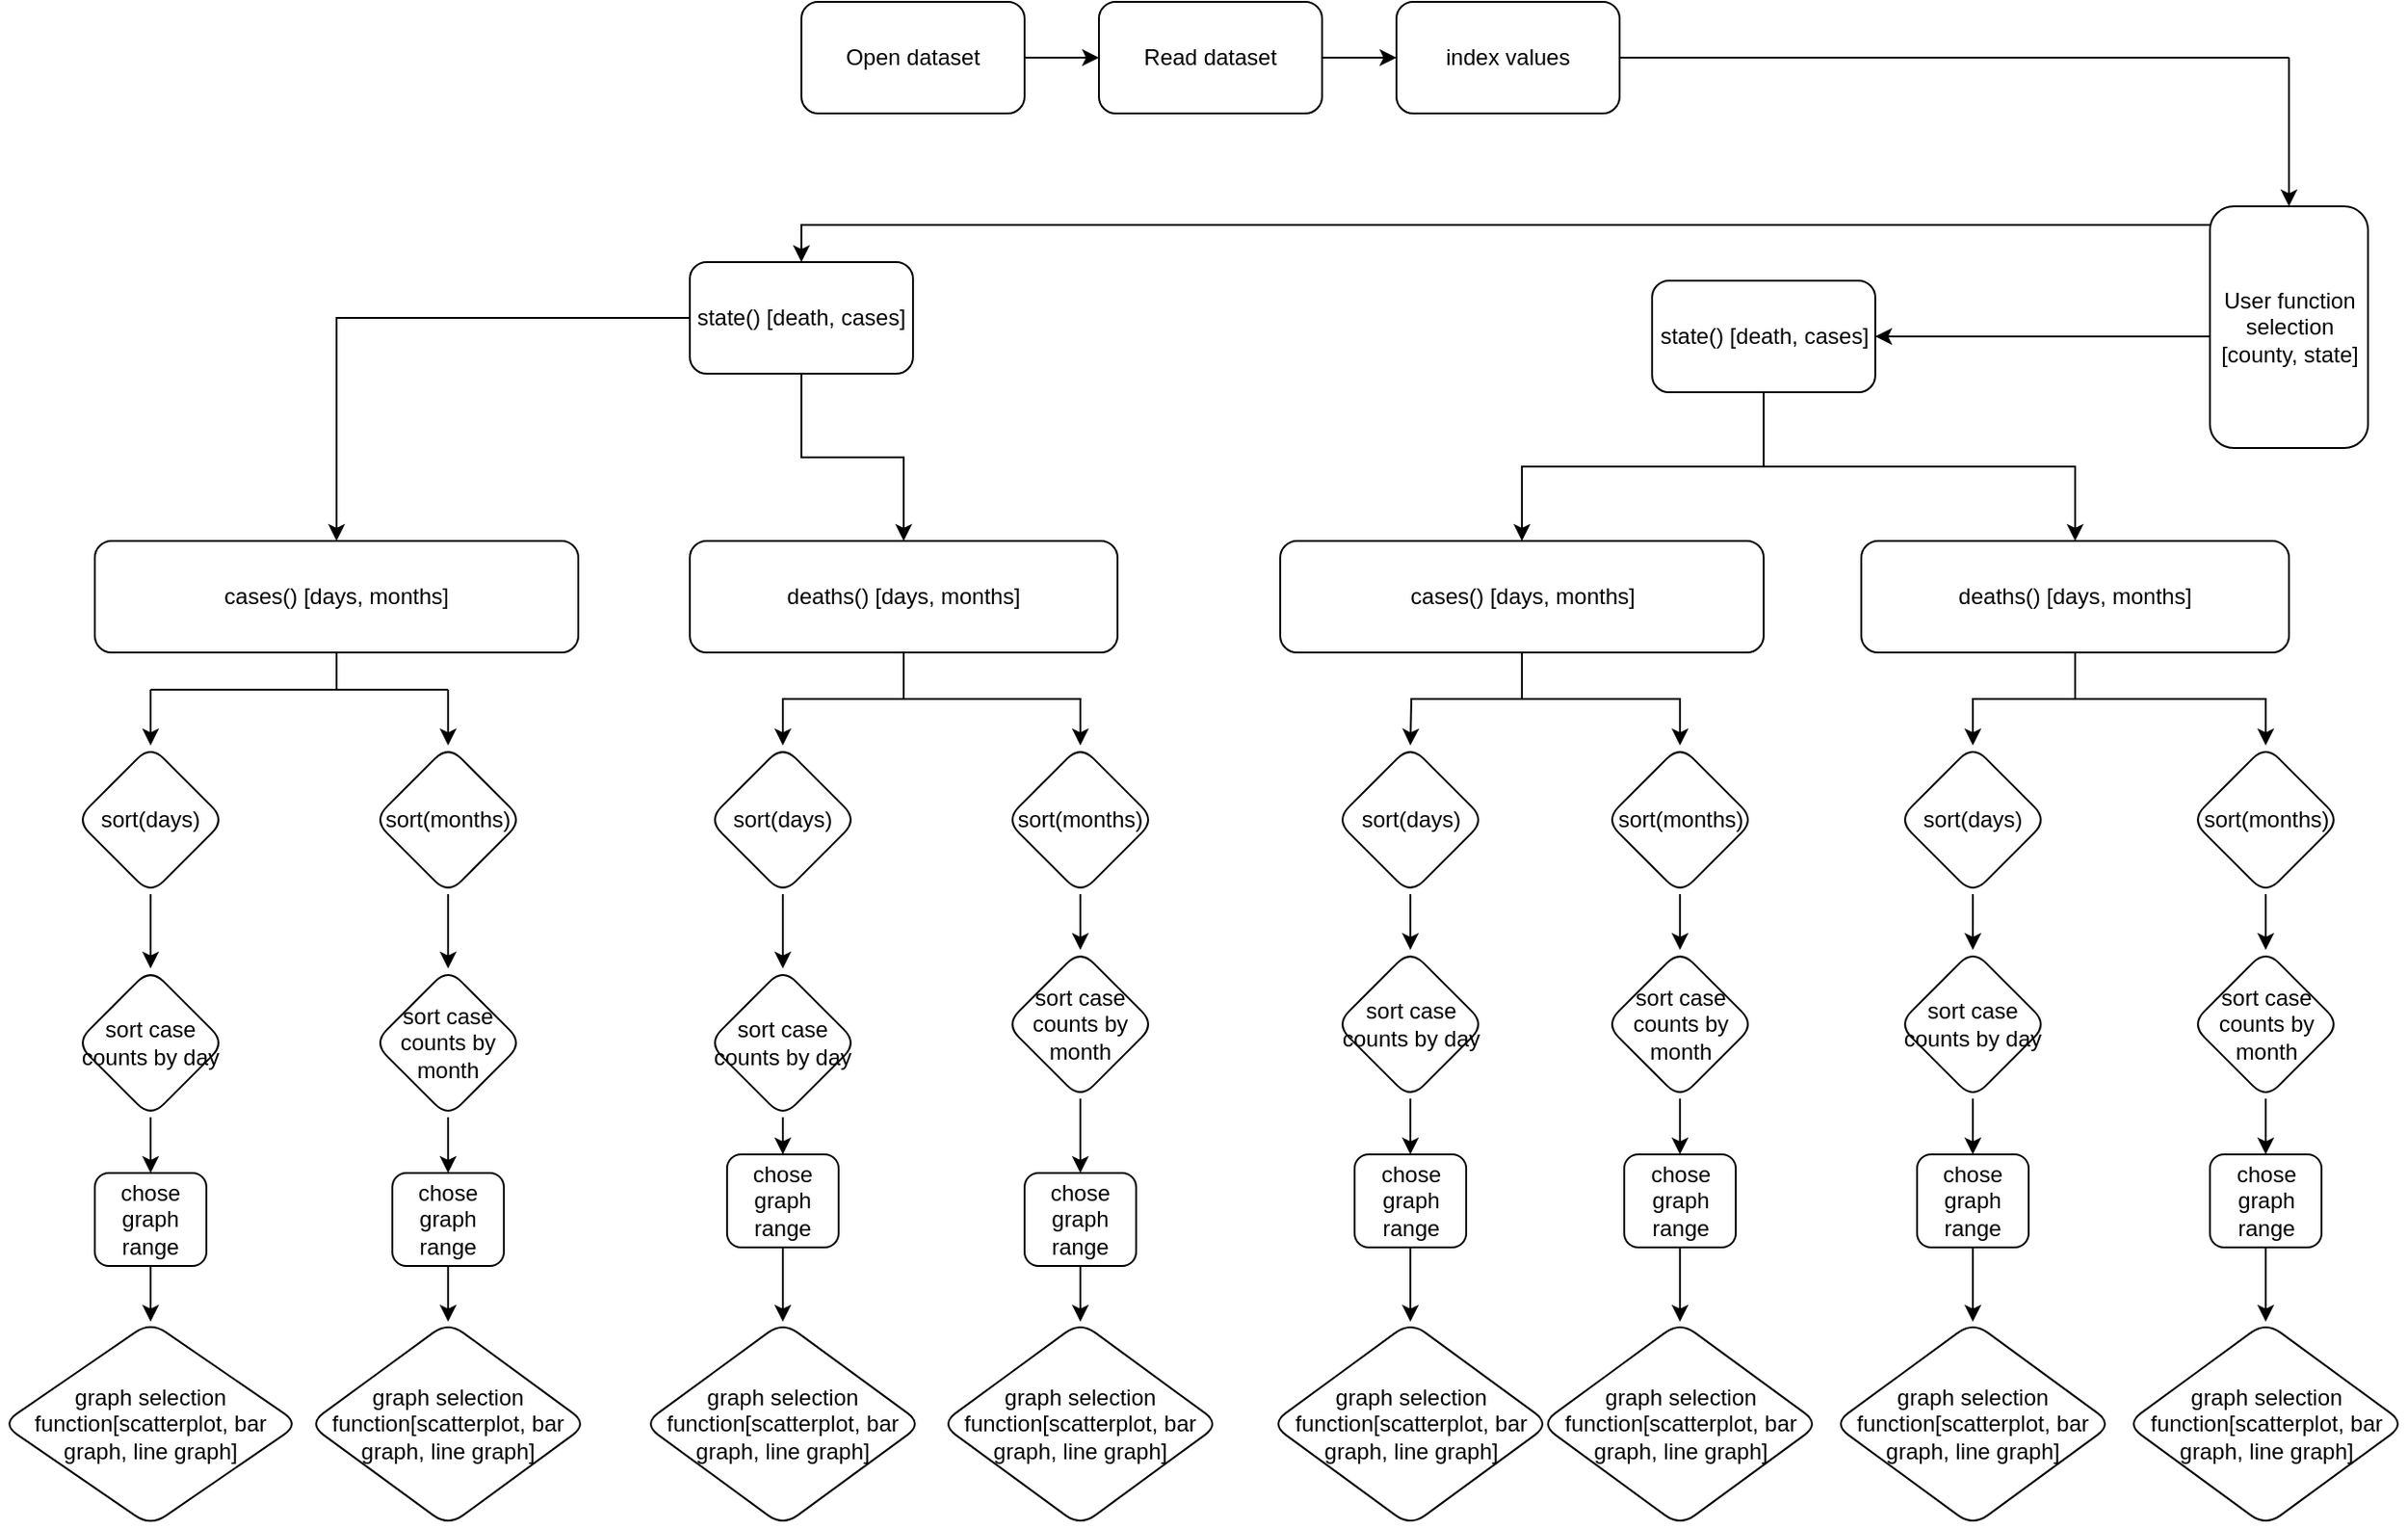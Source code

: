 <mxfile version="13.9.7" type="github">
  <diagram id="tAdPeTKJlN7bOHheGdF9" name="Page-1">
    <mxGraphModel dx="2544" dy="1160" grid="1" gridSize="10" guides="1" tooltips="1" connect="1" arrows="1" fold="1" page="1" pageScale="1" pageWidth="850" pageHeight="1100" math="0" shadow="0">
      <root>
        <mxCell id="0" />
        <mxCell id="1" parent="0" />
        <mxCell id="iHuIv27mJ4IeMXVoEYGh-4" value="" style="edgeStyle=orthogonalEdgeStyle;rounded=0;orthogonalLoop=1;jettySize=auto;html=1;" parent="1" source="iHuIv27mJ4IeMXVoEYGh-1" target="iHuIv27mJ4IeMXVoEYGh-3" edge="1">
          <mxGeometry relative="1" as="geometry" />
        </mxCell>
        <mxCell id="iHuIv27mJ4IeMXVoEYGh-1" value="Open dataset" style="rounded=1;whiteSpace=wrap;html=1;" parent="1" vertex="1">
          <mxGeometry y="20" width="120" height="60" as="geometry" />
        </mxCell>
        <mxCell id="iHuIv27mJ4IeMXVoEYGh-6" value="" style="edgeStyle=orthogonalEdgeStyle;rounded=0;orthogonalLoop=1;jettySize=auto;html=1;" parent="1" source="iHuIv27mJ4IeMXVoEYGh-3" target="iHuIv27mJ4IeMXVoEYGh-5" edge="1">
          <mxGeometry relative="1" as="geometry" />
        </mxCell>
        <mxCell id="iHuIv27mJ4IeMXVoEYGh-3" value="Read dataset" style="whiteSpace=wrap;html=1;rounded=1;" parent="1" vertex="1">
          <mxGeometry x="160" y="20" width="120" height="60" as="geometry" />
        </mxCell>
        <mxCell id="iHuIv27mJ4IeMXVoEYGh-5" value="index values" style="whiteSpace=wrap;html=1;rounded=1;" parent="1" vertex="1">
          <mxGeometry x="320" y="20" width="120" height="60" as="geometry" />
        </mxCell>
        <mxCell id="ClTSMR5yh64WsVLCuIec-3" value="" style="edgeStyle=orthogonalEdgeStyle;rounded=0;orthogonalLoop=1;jettySize=auto;html=1;" parent="1" source="iHuIv27mJ4IeMXVoEYGh-17" target="ClTSMR5yh64WsVLCuIec-2" edge="1">
          <mxGeometry relative="1" as="geometry">
            <Array as="points">
              <mxPoint y="140" />
            </Array>
          </mxGeometry>
        </mxCell>
        <mxCell id="ClTSMR5yh64WsVLCuIec-95" style="edgeStyle=orthogonalEdgeStyle;rounded=0;orthogonalLoop=1;jettySize=auto;html=1;exitX=0;exitY=0.5;exitDx=0;exitDy=0;entryX=1;entryY=0.5;entryDx=0;entryDy=0;" parent="1" source="iHuIv27mJ4IeMXVoEYGh-17" target="ClTSMR5yh64WsVLCuIec-42" edge="1">
          <mxGeometry relative="1" as="geometry">
            <Array as="points">
              <mxPoint x="758" y="200" />
            </Array>
          </mxGeometry>
        </mxCell>
        <mxCell id="iHuIv27mJ4IeMXVoEYGh-17" value="User function selection [county, state]" style="whiteSpace=wrap;html=1;rounded=1;" parent="1" vertex="1">
          <mxGeometry x="757.5" y="130" width="85" height="130" as="geometry" />
        </mxCell>
        <mxCell id="iHuIv27mJ4IeMXVoEYGh-22" value="cases() [days, months]" style="whiteSpace=wrap;html=1;rounded=1;" parent="1" vertex="1">
          <mxGeometry x="-380" y="310" width="260" height="60" as="geometry" />
        </mxCell>
        <mxCell id="djKttDt-YxFd_NFeAkNs-44" value="" style="edgeStyle=orthogonalEdgeStyle;rounded=0;orthogonalLoop=1;jettySize=auto;html=1;" parent="1" source="iHuIv27mJ4IeMXVoEYGh-24" target="ClTSMR5yh64WsVLCuIec-14" edge="1">
          <mxGeometry relative="1" as="geometry">
            <mxPoint x="190" y="420" as="targetPoint" />
          </mxGeometry>
        </mxCell>
        <mxCell id="djKttDt-YxFd_NFeAkNs-45" value="" style="edgeStyle=orthogonalEdgeStyle;rounded=0;orthogonalLoop=1;jettySize=auto;html=1;" parent="1" source="iHuIv27mJ4IeMXVoEYGh-24" target="ClTSMR5yh64WsVLCuIec-7" edge="1">
          <mxGeometry relative="1" as="geometry">
            <mxPoint x="75" y="420" as="targetPoint" />
          </mxGeometry>
        </mxCell>
        <mxCell id="iHuIv27mJ4IeMXVoEYGh-24" value="&lt;div&gt;deaths() [days, months]&lt;br&gt;&lt;/div&gt;" style="whiteSpace=wrap;html=1;rounded=1;" parent="1" vertex="1">
          <mxGeometry x="-60" y="310" width="230" height="60" as="geometry" />
        </mxCell>
        <mxCell id="Fl7NyhwMVP9BRSrlcS8B-10" value="" style="edgeStyle=orthogonalEdgeStyle;rounded=0;orthogonalLoop=1;jettySize=auto;html=1;" parent="1" source="iHuIv27mJ4IeMXVoEYGh-34" target="Fl7NyhwMVP9BRSrlcS8B-9" edge="1">
          <mxGeometry relative="1" as="geometry" />
        </mxCell>
        <mxCell id="iHuIv27mJ4IeMXVoEYGh-34" value="sort(days)" style="rhombus;whiteSpace=wrap;html=1;rounded=1;" parent="1" vertex="1">
          <mxGeometry x="-390" y="420" width="80" height="80" as="geometry" />
        </mxCell>
        <mxCell id="Fl7NyhwMVP9BRSrlcS8B-25" value="" style="edgeStyle=orthogonalEdgeStyle;rounded=0;orthogonalLoop=1;jettySize=auto;html=1;" parent="1" source="Fl7NyhwMVP9BRSrlcS8B-9" target="Fl7NyhwMVP9BRSrlcS8B-24" edge="1">
          <mxGeometry relative="1" as="geometry" />
        </mxCell>
        <mxCell id="Fl7NyhwMVP9BRSrlcS8B-9" value="sort case counts by day" style="rhombus;whiteSpace=wrap;html=1;rounded=1;" parent="1" vertex="1">
          <mxGeometry x="-390" y="540" width="80" height="80" as="geometry" />
        </mxCell>
        <mxCell id="Fl7NyhwMVP9BRSrlcS8B-37" value="" style="edgeStyle=orthogonalEdgeStyle;rounded=0;orthogonalLoop=1;jettySize=auto;html=1;" parent="1" source="Fl7NyhwMVP9BRSrlcS8B-24" target="Fl7NyhwMVP9BRSrlcS8B-36" edge="1">
          <mxGeometry relative="1" as="geometry" />
        </mxCell>
        <mxCell id="Fl7NyhwMVP9BRSrlcS8B-24" value="chose graph range" style="whiteSpace=wrap;html=1;rounded=1;" parent="1" vertex="1">
          <mxGeometry x="-380" y="650" width="60" height="50" as="geometry" />
        </mxCell>
        <mxCell id="Fl7NyhwMVP9BRSrlcS8B-36" value="graph selection function[scatterplot, bar graph, line graph]" style="rhombus;whiteSpace=wrap;html=1;rounded=1;" parent="1" vertex="1">
          <mxGeometry x="-430" y="730" width="160" height="110" as="geometry" />
        </mxCell>
        <mxCell id="djKttDt-YxFd_NFeAkNs-17" value="" style="edgeStyle=orthogonalEdgeStyle;rounded=0;orthogonalLoop=1;jettySize=auto;html=1;" parent="1" source="djKttDt-YxFd_NFeAkNs-18" target="djKttDt-YxFd_NFeAkNs-20" edge="1">
          <mxGeometry relative="1" as="geometry" />
        </mxCell>
        <mxCell id="djKttDt-YxFd_NFeAkNs-18" value="sort(months)" style="rhombus;whiteSpace=wrap;html=1;rounded=1;" parent="1" vertex="1">
          <mxGeometry x="-230" y="420" width="80" height="80" as="geometry" />
        </mxCell>
        <mxCell id="djKttDt-YxFd_NFeAkNs-19" value="" style="edgeStyle=orthogonalEdgeStyle;rounded=0;orthogonalLoop=1;jettySize=auto;html=1;" parent="1" source="djKttDt-YxFd_NFeAkNs-20" target="djKttDt-YxFd_NFeAkNs-22" edge="1">
          <mxGeometry relative="1" as="geometry" />
        </mxCell>
        <mxCell id="djKttDt-YxFd_NFeAkNs-20" value="sort case counts by month" style="rhombus;whiteSpace=wrap;html=1;rounded=1;" parent="1" vertex="1">
          <mxGeometry x="-230" y="540" width="80" height="80" as="geometry" />
        </mxCell>
        <mxCell id="djKttDt-YxFd_NFeAkNs-22" value="chose graph range" style="whiteSpace=wrap;html=1;rounded=1;" parent="1" vertex="1">
          <mxGeometry x="-220" y="650" width="60" height="50" as="geometry" />
        </mxCell>
        <mxCell id="ClTSMR5yh64WsVLCuIec-4" value="" style="edgeStyle=orthogonalEdgeStyle;rounded=0;orthogonalLoop=1;jettySize=auto;html=1;" parent="1" source="ClTSMR5yh64WsVLCuIec-2" target="iHuIv27mJ4IeMXVoEYGh-22" edge="1">
          <mxGeometry relative="1" as="geometry" />
        </mxCell>
        <mxCell id="ClTSMR5yh64WsVLCuIec-5" style="edgeStyle=orthogonalEdgeStyle;rounded=0;orthogonalLoop=1;jettySize=auto;html=1;" parent="1" source="ClTSMR5yh64WsVLCuIec-2" target="iHuIv27mJ4IeMXVoEYGh-24" edge="1">
          <mxGeometry relative="1" as="geometry" />
        </mxCell>
        <mxCell id="ClTSMR5yh64WsVLCuIec-2" value="state() [death, cases]" style="whiteSpace=wrap;html=1;rounded=1;" parent="1" vertex="1">
          <mxGeometry x="-60" y="160" width="120" height="60" as="geometry" />
        </mxCell>
        <mxCell id="ClTSMR5yh64WsVLCuIec-6" value="" style="edgeStyle=orthogonalEdgeStyle;rounded=0;orthogonalLoop=1;jettySize=auto;html=1;" parent="1" source="ClTSMR5yh64WsVLCuIec-7" target="ClTSMR5yh64WsVLCuIec-9" edge="1">
          <mxGeometry relative="1" as="geometry" />
        </mxCell>
        <mxCell id="ClTSMR5yh64WsVLCuIec-7" value="sort(days)" style="rhombus;whiteSpace=wrap;html=1;rounded=1;" parent="1" vertex="1">
          <mxGeometry x="-50" y="420" width="80" height="80" as="geometry" />
        </mxCell>
        <mxCell id="ClTSMR5yh64WsVLCuIec-8" value="" style="edgeStyle=orthogonalEdgeStyle;rounded=0;orthogonalLoop=1;jettySize=auto;html=1;" parent="1" source="ClTSMR5yh64WsVLCuIec-9" target="ClTSMR5yh64WsVLCuIec-11" edge="1">
          <mxGeometry relative="1" as="geometry" />
        </mxCell>
        <mxCell id="ClTSMR5yh64WsVLCuIec-9" value="sort case counts by day" style="rhombus;whiteSpace=wrap;html=1;rounded=1;" parent="1" vertex="1">
          <mxGeometry x="-50" y="540" width="80" height="80" as="geometry" />
        </mxCell>
        <mxCell id="ClTSMR5yh64WsVLCuIec-10" value="" style="edgeStyle=orthogonalEdgeStyle;rounded=0;orthogonalLoop=1;jettySize=auto;html=1;" parent="1" source="ClTSMR5yh64WsVLCuIec-11" edge="1">
          <mxGeometry relative="1" as="geometry">
            <mxPoint x="-10" y="730.0" as="targetPoint" />
          </mxGeometry>
        </mxCell>
        <mxCell id="ClTSMR5yh64WsVLCuIec-11" value="chose graph range" style="whiteSpace=wrap;html=1;rounded=1;" parent="1" vertex="1">
          <mxGeometry x="-40" y="640" width="60" height="50" as="geometry" />
        </mxCell>
        <mxCell id="ClTSMR5yh64WsVLCuIec-13" value="" style="edgeStyle=orthogonalEdgeStyle;rounded=0;orthogonalLoop=1;jettySize=auto;html=1;" parent="1" source="ClTSMR5yh64WsVLCuIec-14" target="ClTSMR5yh64WsVLCuIec-16" edge="1">
          <mxGeometry relative="1" as="geometry" />
        </mxCell>
        <mxCell id="ClTSMR5yh64WsVLCuIec-14" value="sort(months)" style="rhombus;whiteSpace=wrap;html=1;rounded=1;" parent="1" vertex="1">
          <mxGeometry x="110" y="420" width="80" height="80" as="geometry" />
        </mxCell>
        <mxCell id="ClTSMR5yh64WsVLCuIec-15" value="" style="edgeStyle=orthogonalEdgeStyle;rounded=0;orthogonalLoop=1;jettySize=auto;html=1;" parent="1" source="ClTSMR5yh64WsVLCuIec-16" target="ClTSMR5yh64WsVLCuIec-18" edge="1">
          <mxGeometry relative="1" as="geometry" />
        </mxCell>
        <mxCell id="ClTSMR5yh64WsVLCuIec-16" value="sort case counts by month" style="rhombus;whiteSpace=wrap;html=1;rounded=1;" parent="1" vertex="1">
          <mxGeometry x="110" y="530" width="80" height="80" as="geometry" />
        </mxCell>
        <mxCell id="ClTSMR5yh64WsVLCuIec-17" value="" style="edgeStyle=orthogonalEdgeStyle;rounded=0;orthogonalLoop=1;jettySize=auto;html=1;" parent="1" source="ClTSMR5yh64WsVLCuIec-18" edge="1">
          <mxGeometry relative="1" as="geometry">
            <mxPoint x="150" y="730.0" as="targetPoint" />
          </mxGeometry>
        </mxCell>
        <mxCell id="ClTSMR5yh64WsVLCuIec-18" value="chose graph range" style="whiteSpace=wrap;html=1;rounded=1;" parent="1" vertex="1">
          <mxGeometry x="120" y="650" width="60" height="50" as="geometry" />
        </mxCell>
        <mxCell id="ClTSMR5yh64WsVLCuIec-20" value="" style="edgeStyle=orthogonalEdgeStyle;rounded=0;orthogonalLoop=1;jettySize=auto;html=1;" parent="1" source="ClTSMR5yh64WsVLCuIec-22" edge="1">
          <mxGeometry relative="1" as="geometry">
            <mxPoint x="327.5" y="420" as="targetPoint" />
          </mxGeometry>
        </mxCell>
        <mxCell id="ClTSMR5yh64WsVLCuIec-21" value="" style="edgeStyle=orthogonalEdgeStyle;rounded=0;orthogonalLoop=1;jettySize=auto;html=1;entryX=0.5;entryY=0;entryDx=0;entryDy=0;" parent="1" source="ClTSMR5yh64WsVLCuIec-22" edge="1" target="ClTSMR5yh64WsVLCuIec-34">
          <mxGeometry relative="1" as="geometry">
            <mxPoint x="447.5" y="420" as="targetPoint" />
          </mxGeometry>
        </mxCell>
        <mxCell id="ClTSMR5yh64WsVLCuIec-22" value="cases() [days, months]" style="whiteSpace=wrap;html=1;rounded=1;" parent="1" vertex="1">
          <mxGeometry x="257.5" y="310" width="260" height="60" as="geometry" />
        </mxCell>
        <mxCell id="ClTSMR5yh64WsVLCuIec-23" value="" style="edgeStyle=orthogonalEdgeStyle;rounded=0;orthogonalLoop=1;jettySize=auto;html=1;" parent="1" source="ClTSMR5yh64WsVLCuIec-25" target="ClTSMR5yh64WsVLCuIec-51" edge="1">
          <mxGeometry relative="1" as="geometry">
            <mxPoint x="707.5" y="420" as="targetPoint" />
          </mxGeometry>
        </mxCell>
        <mxCell id="ClTSMR5yh64WsVLCuIec-24" value="" style="edgeStyle=orthogonalEdgeStyle;rounded=0;orthogonalLoop=1;jettySize=auto;html=1;" parent="1" source="ClTSMR5yh64WsVLCuIec-25" target="ClTSMR5yh64WsVLCuIec-44" edge="1">
          <mxGeometry relative="1" as="geometry">
            <mxPoint x="592.5" y="420" as="targetPoint" />
          </mxGeometry>
        </mxCell>
        <mxCell id="ClTSMR5yh64WsVLCuIec-25" value="&lt;div&gt;deaths() [days, months]&lt;br&gt;&lt;/div&gt;" style="whiteSpace=wrap;html=1;rounded=1;" parent="1" vertex="1">
          <mxGeometry x="570" y="310" width="230" height="60" as="geometry" />
        </mxCell>
        <mxCell id="ClTSMR5yh64WsVLCuIec-26" value="" style="edgeStyle=orthogonalEdgeStyle;rounded=0;orthogonalLoop=1;jettySize=auto;html=1;" parent="1" source="ClTSMR5yh64WsVLCuIec-27" target="ClTSMR5yh64WsVLCuIec-29" edge="1">
          <mxGeometry relative="1" as="geometry" />
        </mxCell>
        <mxCell id="ClTSMR5yh64WsVLCuIec-27" value="sort(days)" style="rhombus;whiteSpace=wrap;html=1;rounded=1;" parent="1" vertex="1">
          <mxGeometry x="287.5" y="420" width="80" height="80" as="geometry" />
        </mxCell>
        <mxCell id="ClTSMR5yh64WsVLCuIec-28" value="" style="edgeStyle=orthogonalEdgeStyle;rounded=0;orthogonalLoop=1;jettySize=auto;html=1;" parent="1" source="ClTSMR5yh64WsVLCuIec-29" target="ClTSMR5yh64WsVLCuIec-31" edge="1">
          <mxGeometry relative="1" as="geometry" />
        </mxCell>
        <mxCell id="ClTSMR5yh64WsVLCuIec-29" value="sort case counts by day" style="rhombus;whiteSpace=wrap;html=1;rounded=1;" parent="1" vertex="1">
          <mxGeometry x="287.5" y="530" width="80" height="80" as="geometry" />
        </mxCell>
        <mxCell id="ClTSMR5yh64WsVLCuIec-30" value="" style="edgeStyle=orthogonalEdgeStyle;rounded=0;orthogonalLoop=1;jettySize=auto;html=1;" parent="1" source="ClTSMR5yh64WsVLCuIec-31" edge="1">
          <mxGeometry relative="1" as="geometry">
            <mxPoint x="327.5" y="730.0" as="targetPoint" />
          </mxGeometry>
        </mxCell>
        <mxCell id="ClTSMR5yh64WsVLCuIec-31" value="chose graph range" style="whiteSpace=wrap;html=1;rounded=1;" parent="1" vertex="1">
          <mxGeometry x="297.5" y="640" width="60" height="50" as="geometry" />
        </mxCell>
        <mxCell id="ClTSMR5yh64WsVLCuIec-33" value="" style="edgeStyle=orthogonalEdgeStyle;rounded=0;orthogonalLoop=1;jettySize=auto;html=1;" parent="1" source="ClTSMR5yh64WsVLCuIec-34" target="ClTSMR5yh64WsVLCuIec-36" edge="1">
          <mxGeometry relative="1" as="geometry" />
        </mxCell>
        <mxCell id="ClTSMR5yh64WsVLCuIec-34" value="sort(months)" style="rhombus;whiteSpace=wrap;html=1;rounded=1;" parent="1" vertex="1">
          <mxGeometry x="432.5" y="420" width="80" height="80" as="geometry" />
        </mxCell>
        <mxCell id="ClTSMR5yh64WsVLCuIec-35" value="" style="edgeStyle=orthogonalEdgeStyle;rounded=0;orthogonalLoop=1;jettySize=auto;html=1;" parent="1" source="ClTSMR5yh64WsVLCuIec-36" target="ClTSMR5yh64WsVLCuIec-38" edge="1">
          <mxGeometry relative="1" as="geometry" />
        </mxCell>
        <mxCell id="ClTSMR5yh64WsVLCuIec-36" value="sort case counts by month" style="rhombus;whiteSpace=wrap;html=1;rounded=1;" parent="1" vertex="1">
          <mxGeometry x="432.5" y="530" width="80" height="80" as="geometry" />
        </mxCell>
        <mxCell id="ClTSMR5yh64WsVLCuIec-37" value="" style="edgeStyle=orthogonalEdgeStyle;rounded=0;orthogonalLoop=1;jettySize=auto;html=1;entryX=0.5;entryY=0;entryDx=0;entryDy=0;" parent="1" source="ClTSMR5yh64WsVLCuIec-38" target="Nh4_O4x0VNbikzCYafz7-15" edge="1">
          <mxGeometry relative="1" as="geometry">
            <mxPoint x="447.5" y="730.0" as="targetPoint" />
          </mxGeometry>
        </mxCell>
        <mxCell id="ClTSMR5yh64WsVLCuIec-38" value="chose graph range" style="whiteSpace=wrap;html=1;rounded=1;" parent="1" vertex="1">
          <mxGeometry x="442.5" y="640" width="60" height="50" as="geometry" />
        </mxCell>
        <mxCell id="ClTSMR5yh64WsVLCuIec-40" value="" style="edgeStyle=orthogonalEdgeStyle;rounded=0;orthogonalLoop=1;jettySize=auto;html=1;" parent="1" source="ClTSMR5yh64WsVLCuIec-42" target="ClTSMR5yh64WsVLCuIec-22" edge="1">
          <mxGeometry relative="1" as="geometry" />
        </mxCell>
        <mxCell id="ClTSMR5yh64WsVLCuIec-41" style="edgeStyle=orthogonalEdgeStyle;rounded=0;orthogonalLoop=1;jettySize=auto;html=1;" parent="1" source="ClTSMR5yh64WsVLCuIec-42" target="ClTSMR5yh64WsVLCuIec-25" edge="1">
          <mxGeometry relative="1" as="geometry" />
        </mxCell>
        <mxCell id="ClTSMR5yh64WsVLCuIec-42" value="state() [death, cases]" style="whiteSpace=wrap;html=1;rounded=1;" parent="1" vertex="1">
          <mxGeometry x="457.5" y="170" width="120" height="60" as="geometry" />
        </mxCell>
        <mxCell id="ClTSMR5yh64WsVLCuIec-43" value="" style="edgeStyle=orthogonalEdgeStyle;rounded=0;orthogonalLoop=1;jettySize=auto;html=1;" parent="1" source="ClTSMR5yh64WsVLCuIec-44" target="ClTSMR5yh64WsVLCuIec-46" edge="1">
          <mxGeometry relative="1" as="geometry" />
        </mxCell>
        <mxCell id="ClTSMR5yh64WsVLCuIec-44" value="sort(days)" style="rhombus;whiteSpace=wrap;html=1;rounded=1;" parent="1" vertex="1">
          <mxGeometry x="590" y="420" width="80" height="80" as="geometry" />
        </mxCell>
        <mxCell id="ClTSMR5yh64WsVLCuIec-45" value="" style="edgeStyle=orthogonalEdgeStyle;rounded=0;orthogonalLoop=1;jettySize=auto;html=1;" parent="1" source="ClTSMR5yh64WsVLCuIec-46" target="ClTSMR5yh64WsVLCuIec-48" edge="1">
          <mxGeometry relative="1" as="geometry" />
        </mxCell>
        <mxCell id="ClTSMR5yh64WsVLCuIec-46" value="sort case counts by day" style="rhombus;whiteSpace=wrap;html=1;rounded=1;" parent="1" vertex="1">
          <mxGeometry x="590" y="530" width="80" height="80" as="geometry" />
        </mxCell>
        <mxCell id="ClTSMR5yh64WsVLCuIec-47" value="" style="edgeStyle=orthogonalEdgeStyle;rounded=0;orthogonalLoop=1;jettySize=auto;html=1;entryX=0.5;entryY=0;entryDx=0;entryDy=0;" parent="1" source="ClTSMR5yh64WsVLCuIec-48" target="Nh4_O4x0VNbikzCYafz7-16" edge="1">
          <mxGeometry relative="1" as="geometry">
            <mxPoint x="630.0" y="720.0" as="targetPoint" />
          </mxGeometry>
        </mxCell>
        <mxCell id="ClTSMR5yh64WsVLCuIec-48" value="chose graph range" style="whiteSpace=wrap;html=1;rounded=1;" parent="1" vertex="1">
          <mxGeometry x="600" y="640" width="60" height="50" as="geometry" />
        </mxCell>
        <mxCell id="ClTSMR5yh64WsVLCuIec-50" value="" style="edgeStyle=orthogonalEdgeStyle;rounded=0;orthogonalLoop=1;jettySize=auto;html=1;" parent="1" source="ClTSMR5yh64WsVLCuIec-51" target="ClTSMR5yh64WsVLCuIec-53" edge="1">
          <mxGeometry relative="1" as="geometry" />
        </mxCell>
        <mxCell id="ClTSMR5yh64WsVLCuIec-51" value="sort(months)" style="rhombus;whiteSpace=wrap;html=1;rounded=1;" parent="1" vertex="1">
          <mxGeometry x="747.5" y="420" width="80" height="80" as="geometry" />
        </mxCell>
        <mxCell id="ClTSMR5yh64WsVLCuIec-52" value="" style="edgeStyle=orthogonalEdgeStyle;rounded=0;orthogonalLoop=1;jettySize=auto;html=1;" parent="1" source="ClTSMR5yh64WsVLCuIec-53" target="ClTSMR5yh64WsVLCuIec-55" edge="1">
          <mxGeometry relative="1" as="geometry" />
        </mxCell>
        <mxCell id="ClTSMR5yh64WsVLCuIec-53" value="sort case counts by month" style="rhombus;whiteSpace=wrap;html=1;rounded=1;" parent="1" vertex="1">
          <mxGeometry x="747.5" y="530" width="80" height="80" as="geometry" />
        </mxCell>
        <mxCell id="ClTSMR5yh64WsVLCuIec-54" value="" style="edgeStyle=orthogonalEdgeStyle;rounded=0;orthogonalLoop=1;jettySize=auto;html=1;" parent="1" source="ClTSMR5yh64WsVLCuIec-55" edge="1">
          <mxGeometry relative="1" as="geometry">
            <mxPoint x="787.5" y="730.0" as="targetPoint" />
          </mxGeometry>
        </mxCell>
        <mxCell id="ClTSMR5yh64WsVLCuIec-55" value="chose graph range" style="whiteSpace=wrap;html=1;rounded=1;" parent="1" vertex="1">
          <mxGeometry x="757.5" y="640" width="60" height="50" as="geometry" />
        </mxCell>
        <mxCell id="Nh4_O4x0VNbikzCYafz7-1" value="graph selection function[scatterplot, bar graph, line graph]" style="rhombus;whiteSpace=wrap;html=1;rounded=1;" vertex="1" parent="1">
          <mxGeometry x="-265" y="730" width="150" height="110" as="geometry" />
        </mxCell>
        <mxCell id="Nh4_O4x0VNbikzCYafz7-5" value="" style="endArrow=classic;html=1;exitX=0.5;exitY=1;exitDx=0;exitDy=0;" edge="1" parent="1" source="djKttDt-YxFd_NFeAkNs-22" target="Nh4_O4x0VNbikzCYafz7-1">
          <mxGeometry width="50" height="50" relative="1" as="geometry">
            <mxPoint x="310" y="710" as="sourcePoint" />
            <mxPoint x="360" y="660" as="targetPoint" />
          </mxGeometry>
        </mxCell>
        <mxCell id="Nh4_O4x0VNbikzCYafz7-8" value="graph selection function[scatterplot, bar graph, line graph]" style="rhombus;whiteSpace=wrap;html=1;rounded=1;" vertex="1" parent="1">
          <mxGeometry x="-85" y="730" width="150" height="110" as="geometry" />
        </mxCell>
        <mxCell id="Nh4_O4x0VNbikzCYafz7-9" value="graph selection function[scatterplot, bar graph, line graph]" style="rhombus;whiteSpace=wrap;html=1;rounded=1;" vertex="1" parent="1">
          <mxGeometry x="75" y="730" width="150" height="110" as="geometry" />
        </mxCell>
        <mxCell id="Nh4_O4x0VNbikzCYafz7-11" value="" style="endArrow=none;html=1;exitX=1;exitY=0.5;exitDx=0;exitDy=0;" edge="1" parent="1" source="iHuIv27mJ4IeMXVoEYGh-5">
          <mxGeometry width="50" height="50" relative="1" as="geometry">
            <mxPoint x="410" y="580" as="sourcePoint" />
            <mxPoint x="800" y="50" as="targetPoint" />
          </mxGeometry>
        </mxCell>
        <mxCell id="Nh4_O4x0VNbikzCYafz7-12" value="" style="endArrow=classic;html=1;entryX=0.5;entryY=0;entryDx=0;entryDy=0;" edge="1" parent="1" target="iHuIv27mJ4IeMXVoEYGh-17">
          <mxGeometry width="50" height="50" relative="1" as="geometry">
            <mxPoint x="800" y="50" as="sourcePoint" />
            <mxPoint x="720" y="100" as="targetPoint" />
          </mxGeometry>
        </mxCell>
        <mxCell id="Nh4_O4x0VNbikzCYafz7-13" value="graph selection function[scatterplot, bar graph, line graph]" style="rhombus;whiteSpace=wrap;html=1;rounded=1;" vertex="1" parent="1">
          <mxGeometry x="252.5" y="730" width="150" height="110" as="geometry" />
        </mxCell>
        <mxCell id="Nh4_O4x0VNbikzCYafz7-15" value="graph selection function[scatterplot, bar graph, line graph]" style="rhombus;whiteSpace=wrap;html=1;rounded=1;" vertex="1" parent="1">
          <mxGeometry x="397.5" y="730" width="150" height="110" as="geometry" />
        </mxCell>
        <mxCell id="Nh4_O4x0VNbikzCYafz7-16" value="graph selection function[scatterplot, bar graph, line graph]" style="rhombus;whiteSpace=wrap;html=1;rounded=1;" vertex="1" parent="1">
          <mxGeometry x="555" y="730" width="150" height="110" as="geometry" />
        </mxCell>
        <mxCell id="Nh4_O4x0VNbikzCYafz7-18" value="graph selection function[scatterplot, bar graph, line graph]" style="rhombus;whiteSpace=wrap;html=1;rounded=1;" vertex="1" parent="1">
          <mxGeometry x="712.5" y="730" width="150" height="110" as="geometry" />
        </mxCell>
        <mxCell id="Nh4_O4x0VNbikzCYafz7-19" value="" style="endArrow=none;html=1;exitX=0.5;exitY=1;exitDx=0;exitDy=0;" edge="1" parent="1" source="iHuIv27mJ4IeMXVoEYGh-22">
          <mxGeometry width="50" height="50" relative="1" as="geometry">
            <mxPoint x="230" y="510" as="sourcePoint" />
            <mxPoint x="-250" y="390" as="targetPoint" />
          </mxGeometry>
        </mxCell>
        <mxCell id="Nh4_O4x0VNbikzCYafz7-20" value="" style="endArrow=classic;html=1;entryX=0.5;entryY=0;entryDx=0;entryDy=0;" edge="1" parent="1" target="iHuIv27mJ4IeMXVoEYGh-34">
          <mxGeometry width="50" height="50" relative="1" as="geometry">
            <mxPoint x="-350" y="390" as="sourcePoint" />
            <mxPoint x="-280" y="420" as="targetPoint" />
          </mxGeometry>
        </mxCell>
        <mxCell id="Nh4_O4x0VNbikzCYafz7-21" value="" style="endArrow=classic;html=1;entryX=0.5;entryY=0;entryDx=0;entryDy=0;" edge="1" parent="1" target="djKttDt-YxFd_NFeAkNs-18">
          <mxGeometry width="50" height="50" relative="1" as="geometry">
            <mxPoint x="-190" y="390" as="sourcePoint" />
            <mxPoint x="280" y="460" as="targetPoint" />
          </mxGeometry>
        </mxCell>
        <mxCell id="Nh4_O4x0VNbikzCYafz7-23" value="" style="endArrow=none;html=1;" edge="1" parent="1">
          <mxGeometry width="50" height="50" relative="1" as="geometry">
            <mxPoint x="-350" y="390" as="sourcePoint" />
            <mxPoint x="-190" y="390" as="targetPoint" />
          </mxGeometry>
        </mxCell>
      </root>
    </mxGraphModel>
  </diagram>
</mxfile>
